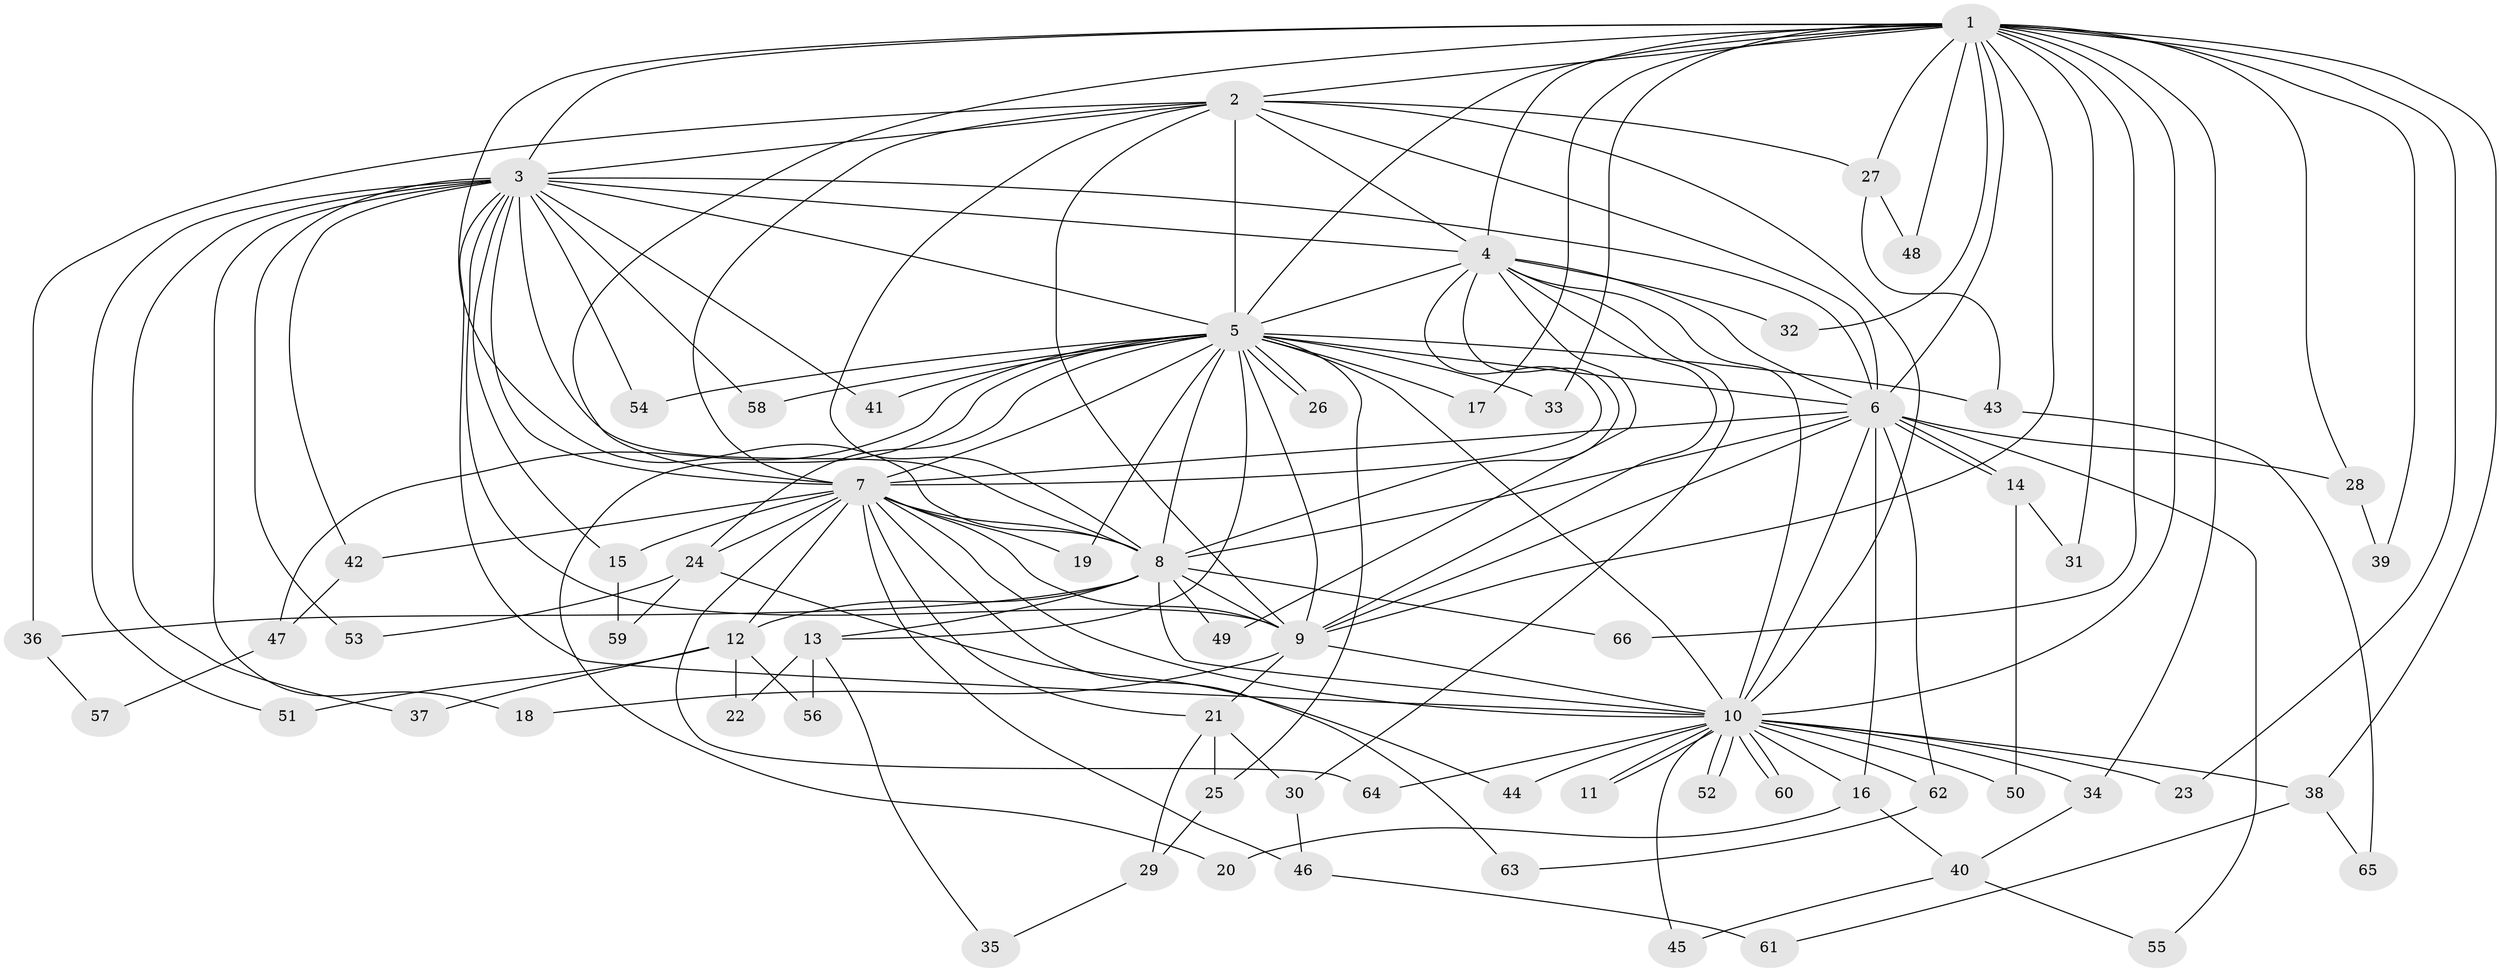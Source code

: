 // Generated by graph-tools (version 1.1) at 2025/14/03/09/25 04:14:09]
// undirected, 66 vertices, 157 edges
graph export_dot {
graph [start="1"]
  node [color=gray90,style=filled];
  1;
  2;
  3;
  4;
  5;
  6;
  7;
  8;
  9;
  10;
  11;
  12;
  13;
  14;
  15;
  16;
  17;
  18;
  19;
  20;
  21;
  22;
  23;
  24;
  25;
  26;
  27;
  28;
  29;
  30;
  31;
  32;
  33;
  34;
  35;
  36;
  37;
  38;
  39;
  40;
  41;
  42;
  43;
  44;
  45;
  46;
  47;
  48;
  49;
  50;
  51;
  52;
  53;
  54;
  55;
  56;
  57;
  58;
  59;
  60;
  61;
  62;
  63;
  64;
  65;
  66;
  1 -- 2;
  1 -- 3;
  1 -- 4;
  1 -- 5;
  1 -- 6;
  1 -- 7;
  1 -- 8;
  1 -- 9;
  1 -- 10;
  1 -- 17;
  1 -- 23;
  1 -- 27;
  1 -- 28;
  1 -- 31;
  1 -- 32;
  1 -- 33;
  1 -- 34;
  1 -- 38;
  1 -- 39;
  1 -- 48;
  1 -- 66;
  2 -- 3;
  2 -- 4;
  2 -- 5;
  2 -- 6;
  2 -- 7;
  2 -- 8;
  2 -- 9;
  2 -- 10;
  2 -- 27;
  2 -- 36;
  3 -- 4;
  3 -- 5;
  3 -- 6;
  3 -- 7;
  3 -- 8;
  3 -- 9;
  3 -- 10;
  3 -- 15;
  3 -- 18;
  3 -- 37;
  3 -- 41;
  3 -- 42;
  3 -- 51;
  3 -- 53;
  3 -- 54;
  3 -- 58;
  4 -- 5;
  4 -- 6;
  4 -- 7;
  4 -- 8;
  4 -- 9;
  4 -- 10;
  4 -- 30;
  4 -- 32;
  4 -- 49;
  5 -- 6;
  5 -- 7;
  5 -- 8;
  5 -- 9;
  5 -- 10;
  5 -- 13;
  5 -- 17;
  5 -- 19;
  5 -- 20;
  5 -- 24;
  5 -- 25;
  5 -- 26;
  5 -- 26;
  5 -- 33;
  5 -- 41;
  5 -- 43;
  5 -- 47;
  5 -- 54;
  5 -- 58;
  6 -- 7;
  6 -- 8;
  6 -- 9;
  6 -- 10;
  6 -- 14;
  6 -- 14;
  6 -- 16;
  6 -- 28;
  6 -- 55;
  6 -- 62;
  7 -- 8;
  7 -- 9;
  7 -- 10;
  7 -- 12;
  7 -- 15;
  7 -- 19;
  7 -- 21;
  7 -- 24;
  7 -- 42;
  7 -- 46;
  7 -- 63;
  7 -- 64;
  8 -- 9;
  8 -- 10;
  8 -- 12;
  8 -- 13;
  8 -- 36;
  8 -- 49;
  8 -- 66;
  9 -- 10;
  9 -- 18;
  9 -- 21;
  10 -- 11;
  10 -- 11;
  10 -- 16;
  10 -- 23;
  10 -- 34;
  10 -- 38;
  10 -- 44;
  10 -- 45;
  10 -- 50;
  10 -- 52;
  10 -- 52;
  10 -- 60;
  10 -- 60;
  10 -- 62;
  10 -- 64;
  12 -- 22;
  12 -- 37;
  12 -- 51;
  12 -- 56;
  13 -- 22;
  13 -- 35;
  13 -- 56;
  14 -- 31;
  14 -- 50;
  15 -- 59;
  16 -- 20;
  16 -- 40;
  21 -- 25;
  21 -- 29;
  21 -- 30;
  24 -- 44;
  24 -- 53;
  24 -- 59;
  25 -- 29;
  27 -- 43;
  27 -- 48;
  28 -- 39;
  29 -- 35;
  30 -- 46;
  34 -- 40;
  36 -- 57;
  38 -- 61;
  38 -- 65;
  40 -- 45;
  40 -- 55;
  42 -- 47;
  43 -- 65;
  46 -- 61;
  47 -- 57;
  62 -- 63;
}
